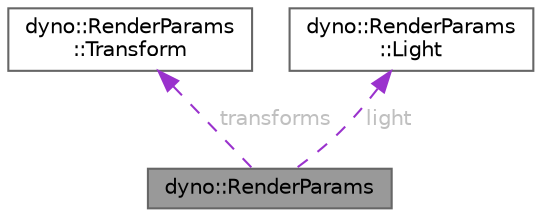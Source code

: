 digraph "dyno::RenderParams"
{
 // LATEX_PDF_SIZE
  bgcolor="transparent";
  edge [fontname=Helvetica,fontsize=10,labelfontname=Helvetica,labelfontsize=10];
  node [fontname=Helvetica,fontsize=10,shape=box,height=0.2,width=0.4];
  Node1 [id="Node000001",label="dyno::RenderParams",height=0.2,width=0.4,color="gray40", fillcolor="grey60", style="filled", fontcolor="black",tooltip=" "];
  Node2 -> Node1 [id="edge1_Node000001_Node000002",dir="back",color="darkorchid3",style="dashed",tooltip=" ",label=" transforms",fontcolor="grey" ];
  Node2 [id="Node000002",label="dyno::RenderParams\l::Transform",height=0.2,width=0.4,color="gray40", fillcolor="white", style="filled",URL="$structdyno_1_1_render_params_1_1_transform.html",tooltip=" "];
  Node3 -> Node1 [id="edge2_Node000001_Node000003",dir="back",color="darkorchid3",style="dashed",tooltip=" ",label=" light",fontcolor="grey" ];
  Node3 [id="Node000003",label="dyno::RenderParams\l::Light",height=0.2,width=0.4,color="gray40", fillcolor="white", style="filled",URL="$structdyno_1_1_render_params_1_1_light.html",tooltip=" "];
}
